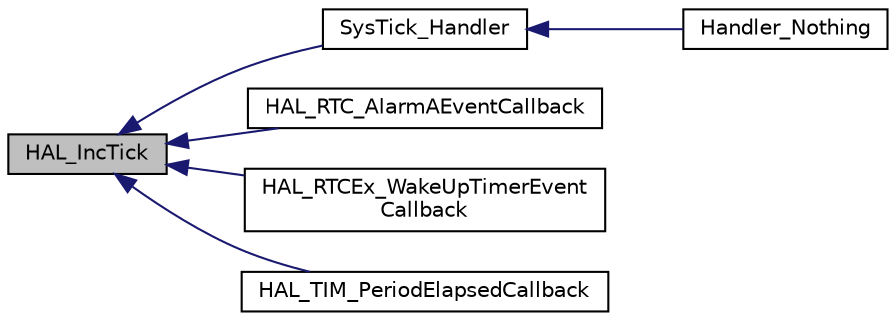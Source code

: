 digraph "HAL_IncTick"
{
  edge [fontname="Helvetica",fontsize="10",labelfontname="Helvetica",labelfontsize="10"];
  node [fontname="Helvetica",fontsize="10",shape=record];
  rankdir="LR";
  Node37 [label="HAL_IncTick",height=0.2,width=0.4,color="black", fillcolor="grey75", style="filled", fontcolor="black"];
  Node37 -> Node38 [dir="back",color="midnightblue",fontsize="10",style="solid",fontname="Helvetica"];
  Node38 [label="SysTick_Handler",height=0.2,width=0.4,color="black", fillcolor="white", style="filled",URL="$interrupt__handlers_8c.html#ab5e09814056d617c521549e542639b7e"];
  Node38 -> Node39 [dir="back",color="midnightblue",fontsize="10",style="solid",fontname="Helvetica"];
  Node39 [label="Handler_Nothing",height=0.2,width=0.4,color="black", fillcolor="white", style="filled",URL="$default__handlers_8c.html#a2cd00d18ed19287a4a27b951a6b239cb"];
  Node37 -> Node40 [dir="back",color="midnightblue",fontsize="10",style="solid",fontname="Helvetica"];
  Node40 [label="HAL_RTC_AlarmAEventCallback",height=0.2,width=0.4,color="black", fillcolor="white", style="filled",URL="$group___h_a_l___time_base___r_t_c___alarm___template.html#ga11aeff83fd498cddbed3bcddcf017e0a",tooltip="ALARM A Event Callback in non blocking mode. "];
  Node37 -> Node41 [dir="back",color="midnightblue",fontsize="10",style="solid",fontname="Helvetica"];
  Node41 [label="HAL_RTCEx_WakeUpTimerEvent\lCallback",height=0.2,width=0.4,color="black", fillcolor="white", style="filled",URL="$group___h_a_l___time_base___r_t_c___wake_up___template.html#gac9ed5d6224b5c86f2845a9c1af7d94de",tooltip="Wake Up Timer Event Callback in non blocking mode. "];
  Node37 -> Node42 [dir="back",color="midnightblue",fontsize="10",style="solid",fontname="Helvetica"];
  Node42 [label="HAL_TIM_PeriodElapsedCallback",height=0.2,width=0.4,color="black", fillcolor="white", style="filled",URL="$group___h_a_l___time_base.html#ga8a3b0ad512a6e6c6157440b68d395eac",tooltip="Period elapsed callback in non blocking mode. "];
}
